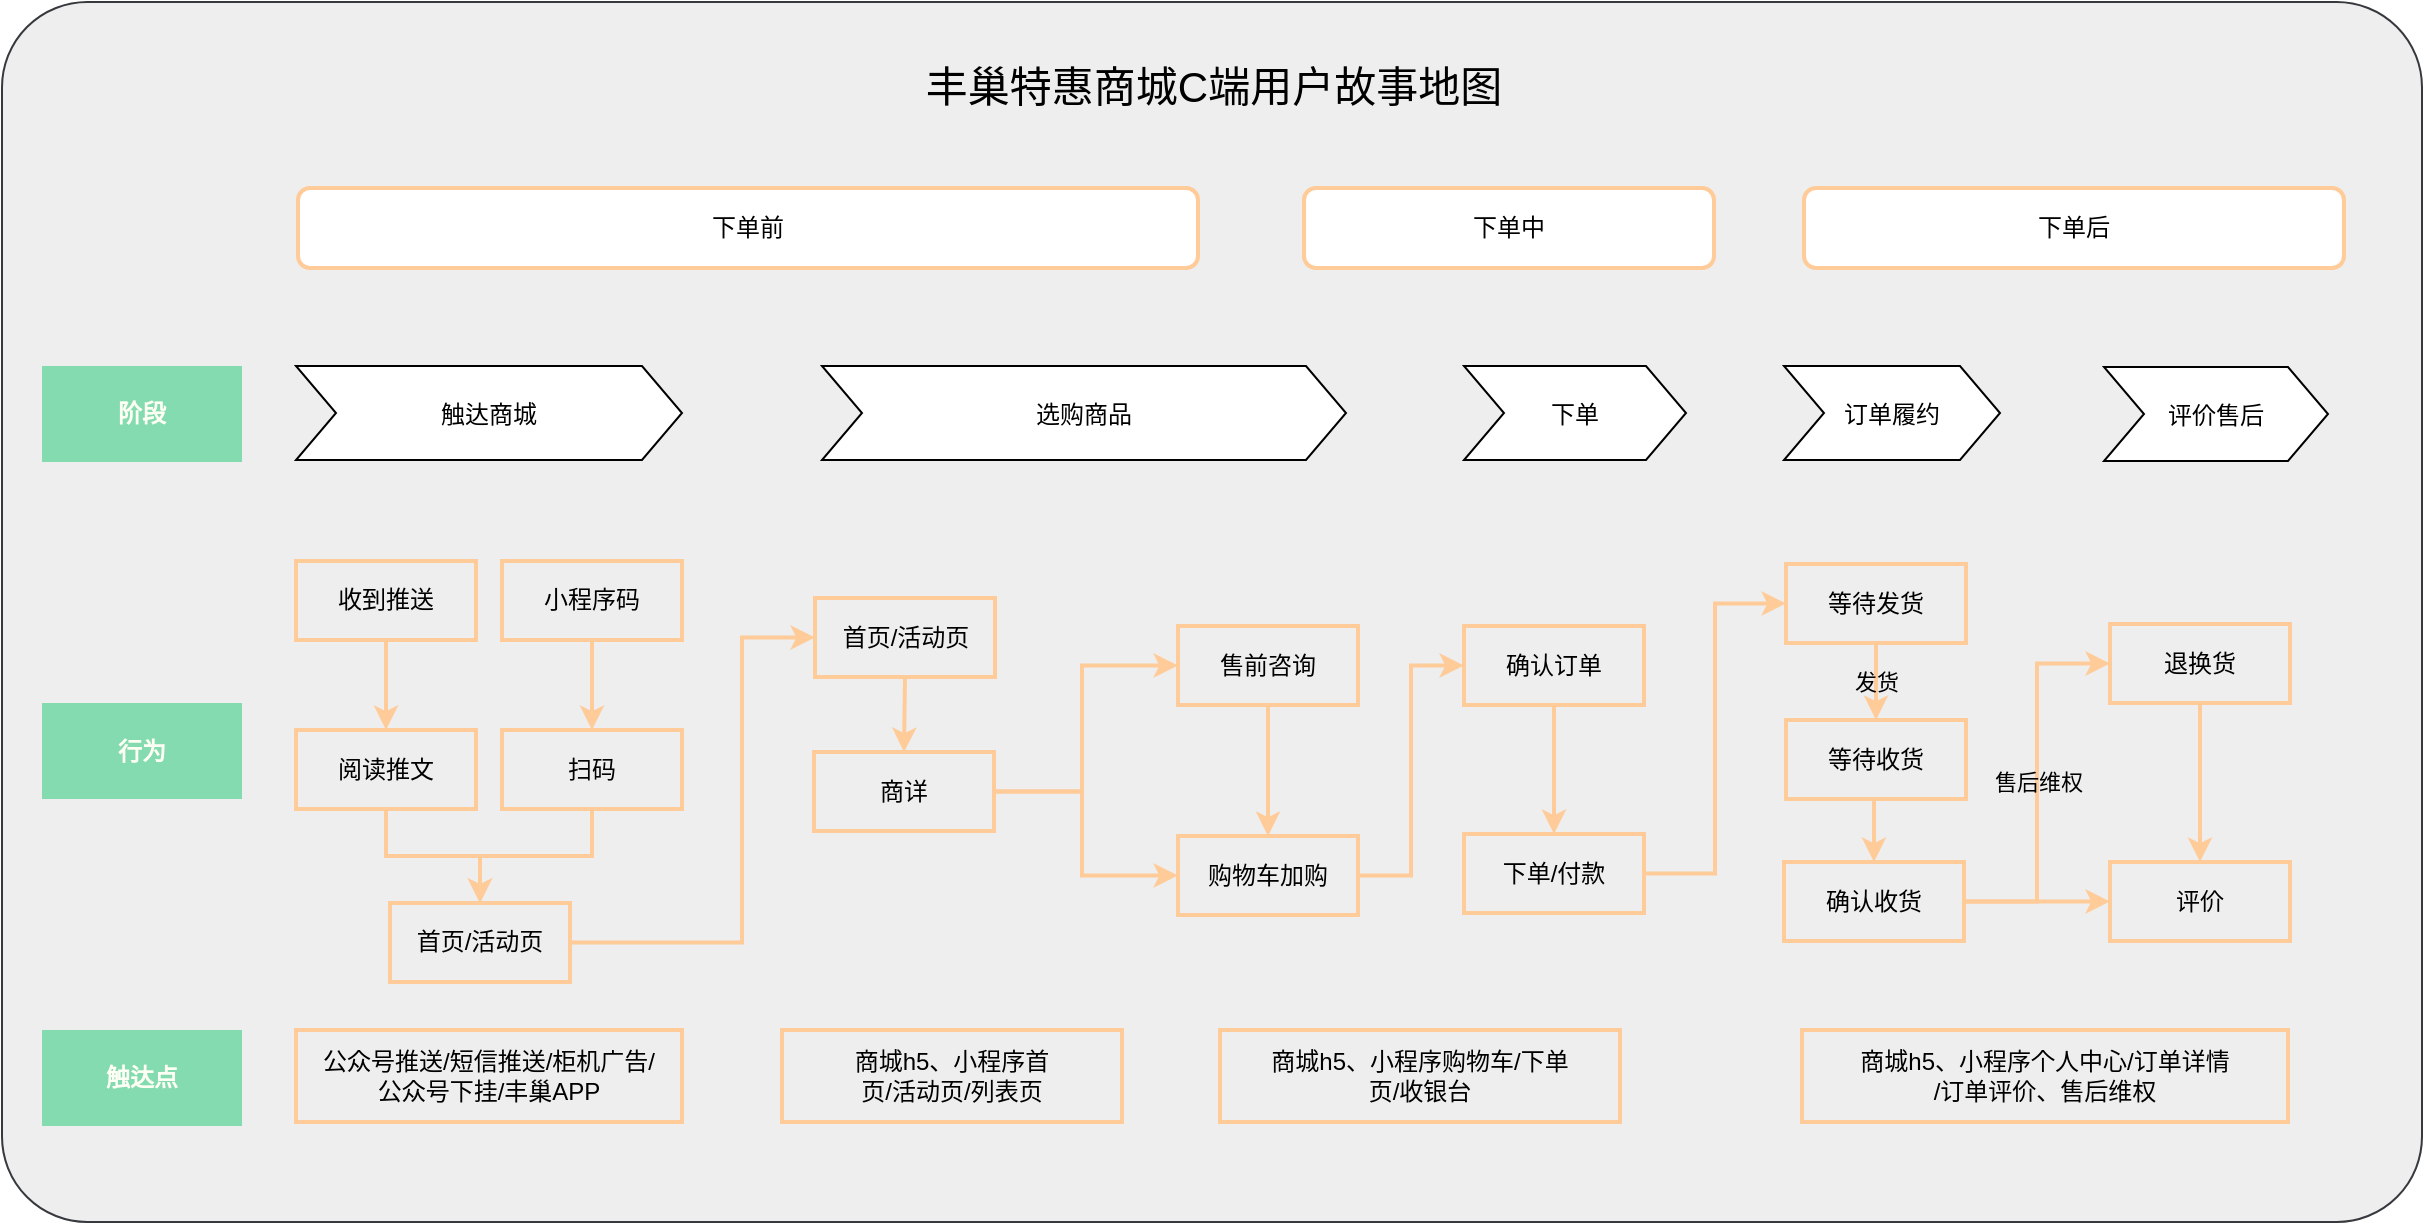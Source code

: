 <mxfile version="20.6.1" type="device" pages="4"><diagram id="D4g8UK_MGwD-o-JFiJ2e" name="C端"><mxGraphModel dx="1865" dy="649" grid="1" gridSize="10" guides="1" tooltips="1" connect="1" arrows="1" fold="1" page="1" pageScale="1" pageWidth="827" pageHeight="1169" math="0" shadow="0"><root><mxCell id="RZUdQzWlkZwroF8bK1wd-0"/><mxCell id="RZUdQzWlkZwroF8bK1wd-1" parent="RZUdQzWlkZwroF8bK1wd-0"/><mxCell id="urC1AbIl5N0RdzR443E_-14" value="" style="rounded=1;whiteSpace=wrap;html=1;arcSize=7;fillColor=#eeeeee;strokeColor=#36393d;movable=0;resizable=0;rotatable=0;deletable=0;editable=0;connectable=0;" parent="RZUdQzWlkZwroF8bK1wd-1" vertex="1"><mxGeometry x="-60" y="230" width="1210" height="610" as="geometry"/></mxCell><mxCell id="urC1AbIl5N0RdzR443E_-13" value="下单" style="shape=step;perimeter=stepPerimeter;fixedSize=1;points=[];movable=0;resizable=0;rotatable=0;deletable=0;editable=0;connectable=0;" parent="RZUdQzWlkZwroF8bK1wd-1" vertex="1"><mxGeometry x="671" y="412" width="111" height="47" as="geometry"/></mxCell><mxCell id="urC1AbIl5N0RdzR443E_-12" value="选购商品" style="shape=step;perimeter=stepPerimeter;fixedSize=1;points=[];movable=0;resizable=0;rotatable=0;deletable=0;editable=0;connectable=0;" parent="RZUdQzWlkZwroF8bK1wd-1" vertex="1"><mxGeometry x="350" y="412" width="262" height="47" as="geometry"/></mxCell><mxCell id="urC1AbIl5N0RdzR443E_-15" value="下单前" style="rounded=1;whiteSpace=wrap;html=1;strokeWidth=2;strokeColor=#FFCC99;movable=0;resizable=0;rotatable=0;deletable=0;editable=0;connectable=0;" parent="RZUdQzWlkZwroF8bK1wd-1" vertex="1"><mxGeometry x="88" y="323" width="450" height="40" as="geometry"/></mxCell><mxCell id="urC1AbIl5N0RdzR443E_-16" value="下单中" style="rounded=1;whiteSpace=wrap;html=1;strokeWidth=2;strokeColor=#FFCC99;movable=0;resizable=0;rotatable=0;deletable=0;editable=0;connectable=0;" parent="RZUdQzWlkZwroF8bK1wd-1" vertex="1"><mxGeometry x="591" y="323" width="205" height="40" as="geometry"/></mxCell><mxCell id="urC1AbIl5N0RdzR443E_-17" value="下单后" style="rounded=1;whiteSpace=wrap;html=1;strokeWidth=2;strokeColor=#FFCC99;movable=0;resizable=0;rotatable=0;deletable=0;editable=0;connectable=0;" parent="RZUdQzWlkZwroF8bK1wd-1" vertex="1"><mxGeometry x="841" y="323" width="270" height="40" as="geometry"/></mxCell><mxCell id="urC1AbIl5N0RdzR443E_-11" value="触达商城" style="shape=step;perimeter=stepPerimeter;fixedSize=1;points=[];movable=0;resizable=0;rotatable=0;deletable=0;editable=0;connectable=0;" parent="RZUdQzWlkZwroF8bK1wd-1" vertex="1"><mxGeometry x="87" y="412" width="193" height="47" as="geometry"/></mxCell><mxCell id="urC1AbIl5N0RdzR443E_-18" value="阶段" style="rounded=0;whiteSpace=wrap;html=1;strokeColor=none;strokeWidth=2;fillColor=#84DBAF;fontColor=#FEFFF5;fontStyle=1;movable=0;resizable=0;rotatable=0;deletable=0;editable=0;connectable=0;" parent="RZUdQzWlkZwroF8bK1wd-1" vertex="1"><mxGeometry x="-40" y="412" width="100" height="48" as="geometry"/></mxCell><mxCell id="urC1AbIl5N0RdzR443E_-19" value="行为" style="rounded=0;whiteSpace=wrap;html=1;strokeColor=none;strokeWidth=2;fillColor=#84DBAF;fontColor=#FEFFF5;fontStyle=1;movable=0;resizable=0;rotatable=0;deletable=0;editable=0;connectable=0;" parent="RZUdQzWlkZwroF8bK1wd-1" vertex="1"><mxGeometry x="-40" y="580.5" width="100" height="48" as="geometry"/></mxCell><mxCell id="urC1AbIl5N0RdzR443E_-20" value="触达点" style="rounded=0;whiteSpace=wrap;html=1;strokeColor=none;strokeWidth=2;fillColor=#84DBAF;fontColor=#FEFFF5;fontStyle=1;movable=0;resizable=0;rotatable=0;deletable=0;editable=0;connectable=0;" parent="RZUdQzWlkZwroF8bK1wd-1" vertex="1"><mxGeometry x="-40" y="744" width="100" height="48" as="geometry"/></mxCell><mxCell id="urC1AbIl5N0RdzR443E_-21" value="订单履约" style="shape=step;perimeter=stepPerimeter;fixedSize=1;points=[];movable=0;resizable=0;rotatable=0;deletable=0;editable=0;connectable=0;" parent="RZUdQzWlkZwroF8bK1wd-1" vertex="1"><mxGeometry x="831" y="412" width="108" height="47" as="geometry"/></mxCell><mxCell id="urC1AbIl5N0RdzR443E_-22" value="评价售后" style="shape=step;perimeter=stepPerimeter;fixedSize=1;points=[];movable=0;resizable=0;rotatable=0;deletable=0;editable=0;connectable=0;" parent="RZUdQzWlkZwroF8bK1wd-1" vertex="1"><mxGeometry x="991" y="412.5" width="112" height="47" as="geometry"/></mxCell><mxCell id="urC1AbIl5N0RdzR443E_-31" value="" style="edgeStyle=orthogonalEdgeStyle;rounded=0;orthogonalLoop=1;jettySize=auto;html=1;fontColor=#000000;strokeColor=#FFCC99;strokeWidth=2;movable=0;resizable=0;rotatable=0;deletable=0;editable=0;connectable=0;" parent="RZUdQzWlkZwroF8bK1wd-1" source="urC1AbIl5N0RdzR443E_-24" target="urC1AbIl5N0RdzR443E_-30" edge="1"><mxGeometry relative="1" as="geometry"/></mxCell><mxCell id="urC1AbIl5N0RdzR443E_-24" value="收到推送" style="rounded=0;whiteSpace=wrap;html=1;fontColor=#000000;strokeColor=#FFCC99;strokeWidth=2;fillColor=none;gradientColor=none;movable=0;resizable=0;rotatable=0;deletable=0;editable=0;connectable=0;" parent="RZUdQzWlkZwroF8bK1wd-1" vertex="1"><mxGeometry x="87" y="509.5" width="90" height="39.5" as="geometry"/></mxCell><mxCell id="urC1AbIl5N0RdzR443E_-55" style="edgeStyle=orthogonalEdgeStyle;rounded=0;orthogonalLoop=1;jettySize=auto;html=1;exitX=0.5;exitY=1;exitDx=0;exitDy=0;entryX=0.5;entryY=0;entryDx=0;entryDy=0;fontColor=#000000;strokeColor=#FFCC99;strokeWidth=2;movable=0;resizable=0;rotatable=0;deletable=0;editable=0;connectable=0;" parent="RZUdQzWlkZwroF8bK1wd-1" source="urC1AbIl5N0RdzR443E_-30" target="urC1AbIl5N0RdzR443E_-52" edge="1"><mxGeometry relative="1" as="geometry"/></mxCell><mxCell id="urC1AbIl5N0RdzR443E_-30" value="阅读推文" style="rounded=0;whiteSpace=wrap;html=1;fontColor=#000000;strokeColor=#FFCC99;strokeWidth=2;fillColor=none;gradientColor=none;movable=0;resizable=0;rotatable=0;deletable=0;editable=0;connectable=0;" parent="RZUdQzWlkZwroF8bK1wd-1" vertex="1"><mxGeometry x="87" y="594" width="90" height="39.5" as="geometry"/></mxCell><mxCell id="urC1AbIl5N0RdzR443E_-57" style="edgeStyle=orthogonalEdgeStyle;rounded=0;orthogonalLoop=1;jettySize=auto;html=1;exitX=0.5;exitY=1;exitDx=0;exitDy=0;entryX=0.5;entryY=0;entryDx=0;entryDy=0;fontColor=#000000;strokeColor=#FFCC99;strokeWidth=2;movable=0;resizable=0;rotatable=0;deletable=0;editable=0;connectable=0;" parent="RZUdQzWlkZwroF8bK1wd-1" source="urC1AbIl5N0RdzR443E_-32" target="urC1AbIl5N0RdzR443E_-39" edge="1"><mxGeometry relative="1" as="geometry"/></mxCell><mxCell id="urC1AbIl5N0RdzR443E_-32" value="首页/活动页" style="rounded=0;whiteSpace=wrap;html=1;fontColor=#000000;strokeColor=#FFCC99;strokeWidth=2;fillColor=none;gradientColor=none;movable=0;resizable=0;rotatable=0;deletable=0;editable=0;connectable=0;" parent="RZUdQzWlkZwroF8bK1wd-1" vertex="1"><mxGeometry x="346.5" y="528" width="90" height="39.5" as="geometry"/></mxCell><mxCell id="urC1AbIl5N0RdzR443E_-44" style="edgeStyle=orthogonalEdgeStyle;rounded=0;orthogonalLoop=1;jettySize=auto;html=1;exitX=1;exitY=0.5;exitDx=0;exitDy=0;entryX=0;entryY=0.5;entryDx=0;entryDy=0;fontColor=#000000;strokeColor=#FFCC99;strokeWidth=2;movable=0;resizable=0;rotatable=0;deletable=0;editable=0;connectable=0;" parent="RZUdQzWlkZwroF8bK1wd-1" source="urC1AbIl5N0RdzR443E_-39" target="urC1AbIl5N0RdzR443E_-42" edge="1"><mxGeometry relative="1" as="geometry"><Array as="points"><mxPoint x="480" y="625"/><mxPoint x="480" y="562"/></Array></mxGeometry></mxCell><mxCell id="urC1AbIl5N0RdzR443E_-46" style="edgeStyle=orthogonalEdgeStyle;rounded=0;orthogonalLoop=1;jettySize=auto;html=1;exitX=1;exitY=0.5;exitDx=0;exitDy=0;entryX=0;entryY=0.5;entryDx=0;entryDy=0;fontColor=#000000;strokeColor=#FFCC99;strokeWidth=2;movable=0;resizable=0;rotatable=0;deletable=0;editable=0;connectable=0;" parent="RZUdQzWlkZwroF8bK1wd-1" source="urC1AbIl5N0RdzR443E_-39" target="urC1AbIl5N0RdzR443E_-43" edge="1"><mxGeometry relative="1" as="geometry"><Array as="points"><mxPoint x="480" y="625"/><mxPoint x="480" y="667"/></Array></mxGeometry></mxCell><mxCell id="urC1AbIl5N0RdzR443E_-39" value="商详" style="rounded=0;whiteSpace=wrap;html=1;fontColor=#000000;strokeColor=#FFCC99;strokeWidth=2;fillColor=none;gradientColor=none;movable=0;resizable=0;rotatable=0;deletable=0;editable=0;connectable=0;" parent="RZUdQzWlkZwroF8bK1wd-1" vertex="1"><mxGeometry x="346" y="605" width="90" height="39.5" as="geometry"/></mxCell><mxCell id="urC1AbIl5N0RdzR443E_-45" style="edgeStyle=orthogonalEdgeStyle;rounded=0;orthogonalLoop=1;jettySize=auto;html=1;exitX=0.5;exitY=1;exitDx=0;exitDy=0;fontColor=#000000;strokeColor=#FFCC99;strokeWidth=2;movable=0;resizable=0;rotatable=0;deletable=0;editable=0;connectable=0;" parent="RZUdQzWlkZwroF8bK1wd-1" source="urC1AbIl5N0RdzR443E_-42" target="urC1AbIl5N0RdzR443E_-43" edge="1"><mxGeometry relative="1" as="geometry"/></mxCell><mxCell id="urC1AbIl5N0RdzR443E_-42" value="售前咨询" style="rounded=0;whiteSpace=wrap;html=1;fontColor=#000000;strokeColor=#FFCC99;strokeWidth=2;fillColor=none;gradientColor=none;movable=0;resizable=0;rotatable=0;deletable=0;editable=0;connectable=0;" parent="RZUdQzWlkZwroF8bK1wd-1" vertex="1"><mxGeometry x="528" y="542" width="90" height="39.5" as="geometry"/></mxCell><mxCell id="urC1AbIl5N0RdzR443E_-58" style="edgeStyle=orthogonalEdgeStyle;rounded=0;orthogonalLoop=1;jettySize=auto;html=1;exitX=1;exitY=0.5;exitDx=0;exitDy=0;entryX=0;entryY=0.5;entryDx=0;entryDy=0;fontColor=#000000;strokeColor=#FFCC99;strokeWidth=2;movable=0;resizable=0;rotatable=0;deletable=0;editable=0;connectable=0;" parent="RZUdQzWlkZwroF8bK1wd-1" source="urC1AbIl5N0RdzR443E_-43" target="urC1AbIl5N0RdzR443E_-47" edge="1"><mxGeometry relative="1" as="geometry"/></mxCell><mxCell id="urC1AbIl5N0RdzR443E_-43" value="购物车加购" style="rounded=0;whiteSpace=wrap;html=1;fontColor=#000000;strokeColor=#FFCC99;strokeWidth=2;fillColor=none;gradientColor=none;movable=0;resizable=0;rotatable=0;deletable=0;editable=0;connectable=0;" parent="RZUdQzWlkZwroF8bK1wd-1" vertex="1"><mxGeometry x="528" y="647" width="90" height="39.5" as="geometry"/></mxCell><mxCell id="urC1AbIl5N0RdzR443E_-59" style="edgeStyle=orthogonalEdgeStyle;rounded=0;orthogonalLoop=1;jettySize=auto;html=1;exitX=0.5;exitY=1;exitDx=0;exitDy=0;entryX=0.5;entryY=0;entryDx=0;entryDy=0;fontColor=#000000;strokeColor=#FFCC99;strokeWidth=2;movable=0;resizable=0;rotatable=0;deletable=0;editable=0;connectable=0;" parent="RZUdQzWlkZwroF8bK1wd-1" source="urC1AbIl5N0RdzR443E_-47" target="urC1AbIl5N0RdzR443E_-48" edge="1"><mxGeometry relative="1" as="geometry"/></mxCell><mxCell id="urC1AbIl5N0RdzR443E_-47" value="确认订单" style="rounded=0;whiteSpace=wrap;html=1;fontColor=#000000;strokeColor=#FFCC99;strokeWidth=2;fillColor=none;gradientColor=none;movable=0;resizable=0;rotatable=0;deletable=0;editable=0;connectable=0;" parent="RZUdQzWlkZwroF8bK1wd-1" vertex="1"><mxGeometry x="671" y="542" width="90" height="39.5" as="geometry"/></mxCell><mxCell id="urC1AbIl5N0RdzR443E_-63" style="edgeStyle=orthogonalEdgeStyle;rounded=0;orthogonalLoop=1;jettySize=auto;html=1;exitX=1;exitY=0.5;exitDx=0;exitDy=0;entryX=0;entryY=0.5;entryDx=0;entryDy=0;fontColor=#000000;strokeColor=#FFCC99;strokeWidth=2;movable=0;resizable=0;rotatable=0;deletable=0;editable=0;connectable=0;" parent="RZUdQzWlkZwroF8bK1wd-1" source="urC1AbIl5N0RdzR443E_-48" target="urC1AbIl5N0RdzR443E_-61" edge="1"><mxGeometry relative="1" as="geometry"/></mxCell><mxCell id="urC1AbIl5N0RdzR443E_-48" value="下单/付款" style="rounded=0;whiteSpace=wrap;html=1;fontColor=#000000;strokeColor=#FFCC99;strokeWidth=2;fillColor=none;gradientColor=none;movable=0;resizable=0;rotatable=0;deletable=0;editable=0;connectable=0;" parent="RZUdQzWlkZwroF8bK1wd-1" vertex="1"><mxGeometry x="671" y="646" width="90" height="39.5" as="geometry"/></mxCell><mxCell id="urC1AbIl5N0RdzR443E_-53" style="edgeStyle=orthogonalEdgeStyle;rounded=0;orthogonalLoop=1;jettySize=auto;html=1;exitX=0.5;exitY=1;exitDx=0;exitDy=0;entryX=0.5;entryY=0;entryDx=0;entryDy=0;fontColor=#000000;strokeColor=#FFCC99;strokeWidth=2;movable=0;resizable=0;rotatable=0;deletable=0;editable=0;connectable=0;" parent="RZUdQzWlkZwroF8bK1wd-1" source="urC1AbIl5N0RdzR443E_-50" target="urC1AbIl5N0RdzR443E_-51" edge="1"><mxGeometry relative="1" as="geometry"/></mxCell><mxCell id="urC1AbIl5N0RdzR443E_-50" value="小程序码" style="rounded=0;whiteSpace=wrap;html=1;fontColor=#000000;strokeColor=#FFCC99;strokeWidth=2;fillColor=none;gradientColor=none;movable=0;resizable=0;rotatable=0;deletable=0;editable=0;connectable=0;" parent="RZUdQzWlkZwroF8bK1wd-1" vertex="1"><mxGeometry x="190" y="509.5" width="90" height="39.5" as="geometry"/></mxCell><mxCell id="urC1AbIl5N0RdzR443E_-54" style="edgeStyle=orthogonalEdgeStyle;rounded=0;orthogonalLoop=1;jettySize=auto;html=1;exitX=0.5;exitY=1;exitDx=0;exitDy=0;entryX=0.5;entryY=0;entryDx=0;entryDy=0;fontColor=#000000;strokeColor=#FFCC99;strokeWidth=2;movable=0;resizable=0;rotatable=0;deletable=0;editable=0;connectable=0;" parent="RZUdQzWlkZwroF8bK1wd-1" source="urC1AbIl5N0RdzR443E_-51" target="urC1AbIl5N0RdzR443E_-52" edge="1"><mxGeometry relative="1" as="geometry"/></mxCell><mxCell id="urC1AbIl5N0RdzR443E_-51" value="扫码" style="rounded=0;whiteSpace=wrap;html=1;fontColor=#000000;strokeColor=#FFCC99;strokeWidth=2;fillColor=none;gradientColor=none;movable=0;resizable=0;rotatable=0;deletable=0;editable=0;connectable=0;" parent="RZUdQzWlkZwroF8bK1wd-1" vertex="1"><mxGeometry x="190" y="594" width="90" height="39.5" as="geometry"/></mxCell><mxCell id="urC1AbIl5N0RdzR443E_-80" style="edgeStyle=orthogonalEdgeStyle;rounded=0;orthogonalLoop=1;jettySize=auto;html=1;exitX=1;exitY=0.5;exitDx=0;exitDy=0;entryX=0;entryY=0.5;entryDx=0;entryDy=0;fontColor=#000000;strokeColor=#FFCC99;strokeWidth=2;movable=0;resizable=0;rotatable=0;deletable=0;editable=0;connectable=0;" parent="RZUdQzWlkZwroF8bK1wd-1" source="urC1AbIl5N0RdzR443E_-52" target="urC1AbIl5N0RdzR443E_-32" edge="1"><mxGeometry relative="1" as="geometry"><Array as="points"><mxPoint x="310" y="700"/><mxPoint x="310" y="548"/></Array></mxGeometry></mxCell><mxCell id="urC1AbIl5N0RdzR443E_-52" value="首页/活动页" style="rounded=0;whiteSpace=wrap;html=1;fontColor=#000000;strokeColor=#FFCC99;strokeWidth=2;fillColor=none;gradientColor=none;movable=0;resizable=0;rotatable=0;deletable=0;editable=0;connectable=0;" parent="RZUdQzWlkZwroF8bK1wd-1" vertex="1"><mxGeometry x="134" y="680.5" width="90" height="39.5" as="geometry"/></mxCell><mxCell id="urC1AbIl5N0RdzR443E_-77" value="发货" style="edgeStyle=orthogonalEdgeStyle;rounded=0;orthogonalLoop=1;jettySize=auto;html=1;exitX=0.5;exitY=1;exitDx=0;exitDy=0;entryX=0.5;entryY=0;entryDx=0;entryDy=0;fontColor=#000000;strokeColor=#FFCC99;strokeWidth=2;labelBackgroundColor=none;movable=0;resizable=0;rotatable=0;deletable=0;editable=0;connectable=0;" parent="RZUdQzWlkZwroF8bK1wd-1" source="urC1AbIl5N0RdzR443E_-61" target="urC1AbIl5N0RdzR443E_-65" edge="1"><mxGeometry relative="1" as="geometry"/></mxCell><mxCell id="urC1AbIl5N0RdzR443E_-61" value="等待发货" style="rounded=0;whiteSpace=wrap;html=1;fontColor=#000000;strokeColor=#FFCC99;strokeWidth=2;fillColor=none;gradientColor=none;movable=0;resizable=0;rotatable=0;deletable=0;editable=0;connectable=0;" parent="RZUdQzWlkZwroF8bK1wd-1" vertex="1"><mxGeometry x="832" y="511" width="90" height="39.5" as="geometry"/></mxCell><mxCell id="urC1AbIl5N0RdzR443E_-78" style="edgeStyle=orthogonalEdgeStyle;rounded=0;orthogonalLoop=1;jettySize=auto;html=1;exitX=0.5;exitY=1;exitDx=0;exitDy=0;entryX=0.5;entryY=0;entryDx=0;entryDy=0;fontColor=#000000;strokeColor=#FFCC99;strokeWidth=2;movable=0;resizable=0;rotatable=0;deletable=0;editable=0;connectable=0;" parent="RZUdQzWlkZwroF8bK1wd-1" source="urC1AbIl5N0RdzR443E_-65" target="urC1AbIl5N0RdzR443E_-67" edge="1"><mxGeometry relative="1" as="geometry"/></mxCell><mxCell id="urC1AbIl5N0RdzR443E_-65" value="等待收货" style="rounded=0;whiteSpace=wrap;html=1;fontColor=#000000;strokeColor=#FFCC99;strokeWidth=2;fillColor=none;gradientColor=none;movable=0;resizable=0;rotatable=0;deletable=0;editable=0;connectable=0;" parent="RZUdQzWlkZwroF8bK1wd-1" vertex="1"><mxGeometry x="832" y="589" width="90" height="39.5" as="geometry"/></mxCell><mxCell id="urC1AbIl5N0RdzR443E_-74" value="售后维权" style="edgeStyle=orthogonalEdgeStyle;rounded=0;orthogonalLoop=1;jettySize=auto;html=1;exitX=1;exitY=0.5;exitDx=0;exitDy=0;entryX=0;entryY=0.5;entryDx=0;entryDy=0;fontColor=#000000;strokeColor=#FFCC99;strokeWidth=2;labelBackgroundColor=none;movable=0;resizable=0;rotatable=0;deletable=0;editable=0;connectable=0;" parent="RZUdQzWlkZwroF8bK1wd-1" source="urC1AbIl5N0RdzR443E_-67" target="urC1AbIl5N0RdzR443E_-72" edge="1"><mxGeometry relative="1" as="geometry"/></mxCell><mxCell id="urC1AbIl5N0RdzR443E_-79" style="edgeStyle=orthogonalEdgeStyle;rounded=0;orthogonalLoop=1;jettySize=auto;html=1;exitX=1;exitY=0.5;exitDx=0;exitDy=0;entryX=0;entryY=0.5;entryDx=0;entryDy=0;fontColor=#000000;strokeColor=#FFCC99;strokeWidth=2;movable=0;resizable=0;rotatable=0;deletable=0;editable=0;connectable=0;" parent="RZUdQzWlkZwroF8bK1wd-1" source="urC1AbIl5N0RdzR443E_-67" target="urC1AbIl5N0RdzR443E_-73" edge="1"><mxGeometry relative="1" as="geometry"/></mxCell><mxCell id="urC1AbIl5N0RdzR443E_-67" value="确认收货" style="rounded=0;whiteSpace=wrap;html=1;fontColor=#000000;strokeColor=#FFCC99;strokeWidth=2;fillColor=none;gradientColor=none;movable=0;resizable=0;rotatable=0;deletable=0;editable=0;connectable=0;" parent="RZUdQzWlkZwroF8bK1wd-1" vertex="1"><mxGeometry x="831" y="660" width="90" height="39.5" as="geometry"/></mxCell><mxCell id="urC1AbIl5N0RdzR443E_-75" style="edgeStyle=orthogonalEdgeStyle;rounded=0;orthogonalLoop=1;jettySize=auto;html=1;exitX=0.5;exitY=1;exitDx=0;exitDy=0;entryX=0.5;entryY=0;entryDx=0;entryDy=0;fontColor=#000000;strokeColor=#FFCC99;strokeWidth=2;movable=0;resizable=0;rotatable=0;deletable=0;editable=0;connectable=0;" parent="RZUdQzWlkZwroF8bK1wd-1" source="urC1AbIl5N0RdzR443E_-72" target="urC1AbIl5N0RdzR443E_-73" edge="1"><mxGeometry relative="1" as="geometry"/></mxCell><mxCell id="urC1AbIl5N0RdzR443E_-72" value="退换货" style="rounded=0;whiteSpace=wrap;html=1;fontColor=#000000;strokeColor=#FFCC99;strokeWidth=2;fillColor=none;gradientColor=none;movable=0;resizable=0;rotatable=0;deletable=0;editable=0;connectable=0;" parent="RZUdQzWlkZwroF8bK1wd-1" vertex="1"><mxGeometry x="994" y="541" width="90" height="39.5" as="geometry"/></mxCell><mxCell id="urC1AbIl5N0RdzR443E_-73" value="评价" style="rounded=0;whiteSpace=wrap;html=1;fontColor=#000000;strokeColor=#FFCC99;strokeWidth=2;fillColor=none;gradientColor=none;movable=0;resizable=0;rotatable=0;deletable=0;editable=0;connectable=0;" parent="RZUdQzWlkZwroF8bK1wd-1" vertex="1"><mxGeometry x="994" y="660" width="90" height="39.5" as="geometry"/></mxCell><mxCell id="urC1AbIl5N0RdzR443E_-81" value="公众号推送/短信推送/柜机广告/&lt;br&gt;公众号下挂/丰巢APP" style="rounded=0;whiteSpace=wrap;html=1;fontColor=#000000;strokeColor=#FFCC99;strokeWidth=2;fillColor=none;gradientColor=none;movable=0;resizable=0;rotatable=0;deletable=0;editable=0;connectable=0;" parent="RZUdQzWlkZwroF8bK1wd-1" vertex="1"><mxGeometry x="87" y="744" width="193" height="46" as="geometry"/></mxCell><mxCell id="urC1AbIl5N0RdzR443E_-82" value="商城h5、小程序首&lt;br&gt;页/活动页/列表页" style="rounded=0;whiteSpace=wrap;html=1;fontColor=#000000;strokeColor=#FFCC99;strokeWidth=2;fillColor=none;gradientColor=none;movable=0;resizable=0;rotatable=0;deletable=0;editable=0;connectable=0;" parent="RZUdQzWlkZwroF8bK1wd-1" vertex="1"><mxGeometry x="330" y="744" width="170" height="46" as="geometry"/></mxCell><mxCell id="urC1AbIl5N0RdzR443E_-83" value="商城h5、小程序购物车/下单&lt;br&gt;页/收银台" style="rounded=0;whiteSpace=wrap;html=1;fontColor=#000000;strokeColor=#FFCC99;strokeWidth=2;fillColor=none;gradientColor=none;movable=0;resizable=0;rotatable=0;deletable=0;editable=0;connectable=0;" parent="RZUdQzWlkZwroF8bK1wd-1" vertex="1"><mxGeometry x="549" y="744" width="200" height="46" as="geometry"/></mxCell><mxCell id="urC1AbIl5N0RdzR443E_-84" value="商城h5、小程序个人中心/订单详情&lt;br&gt;/订单评价、售后维权" style="rounded=0;whiteSpace=wrap;html=1;fontColor=#000000;strokeColor=#FFCC99;strokeWidth=2;fillColor=none;gradientColor=none;movable=0;resizable=0;rotatable=0;deletable=0;editable=0;connectable=0;" parent="RZUdQzWlkZwroF8bK1wd-1" vertex="1"><mxGeometry x="840" y="744" width="243" height="46" as="geometry"/></mxCell><mxCell id="urC1AbIl5N0RdzR443E_-85" value="丰巢特惠商城C端用户故事地图" style="text;html=1;strokeColor=none;fillColor=none;align=center;verticalAlign=middle;whiteSpace=wrap;rounded=0;fontColor=#000000;fontSize=21;movable=0;resizable=0;rotatable=0;deletable=0;editable=0;connectable=0;" parent="RZUdQzWlkZwroF8bK1wd-1" vertex="1"><mxGeometry x="391" y="252" width="310" height="40" as="geometry"/></mxCell></root></mxGraphModel></diagram><diagram id="4wF0SQCKE8WjZG0KsCSQ" name="B端"><mxGraphModel dx="1865" dy="649" grid="1" gridSize="10" guides="1" tooltips="1" connect="1" arrows="1" fold="1" page="1" pageScale="1" pageWidth="827" pageHeight="1169" math="0" shadow="0"><root><mxCell id="iI7etGUKNsDQM2Hy8_lN-0"/><mxCell id="iI7etGUKNsDQM2Hy8_lN-1" parent="iI7etGUKNsDQM2Hy8_lN-0"/><mxCell id="0eXPYpWm4tn5WQV72yD2-0" value="" style="rounded=1;whiteSpace=wrap;html=1;arcSize=7;fillColor=#eeeeee;strokeColor=#36393d;movable=0;resizable=0;rotatable=0;deletable=0;editable=0;connectable=0;" parent="iI7etGUKNsDQM2Hy8_lN-1" vertex="1"><mxGeometry x="-60" y="220" width="1190" height="630" as="geometry"/></mxCell><mxCell id="0eXPYpWm4tn5WQV72yD2-1" value="营销" style="shape=step;perimeter=stepPerimeter;fixedSize=1;points=[];movable=0;resizable=0;rotatable=0;deletable=0;editable=0;connectable=0;" parent="iI7etGUKNsDQM2Hy8_lN-1" vertex="1"><mxGeometry x="400" y="412" width="220" height="47" as="geometry"/></mxCell><mxCell id="0eXPYpWm4tn5WQV72yD2-2" value="上新" style="shape=step;perimeter=stepPerimeter;fixedSize=1;points=[];movable=0;resizable=0;rotatable=0;deletable=0;editable=0;connectable=0;" parent="iI7etGUKNsDQM2Hy8_lN-1" vertex="1"><mxGeometry x="277" y="412" width="100" height="47" as="geometry"/></mxCell><mxCell id="0eXPYpWm4tn5WQV72yD2-3" value="入驻" style="rounded=1;whiteSpace=wrap;html=1;strokeWidth=2;strokeColor=#FFCC99;movable=0;resizable=0;rotatable=0;deletable=0;editable=0;connectable=0;" parent="iI7etGUKNsDQM2Hy8_lN-1" vertex="1"><mxGeometry x="87" y="312" width="173" height="40" as="geometry"/></mxCell><mxCell id="0eXPYpWm4tn5WQV72yD2-4" value="配置" style="rounded=1;whiteSpace=wrap;html=1;strokeWidth=2;strokeColor=#FFCC99;movable=0;resizable=0;rotatable=0;deletable=0;editable=0;connectable=0;" parent="iI7etGUKNsDQM2Hy8_lN-1" vertex="1"><mxGeometry x="280" y="312" width="340" height="40" as="geometry"/></mxCell><mxCell id="0eXPYpWm4tn5WQV72yD2-5" value="结算" style="rounded=1;whiteSpace=wrap;html=1;strokeWidth=2;strokeColor=#FFCC99;movable=0;resizable=0;rotatable=0;deletable=0;editable=0;connectable=0;" parent="iI7etGUKNsDQM2Hy8_lN-1" vertex="1"><mxGeometry x="930" y="312" width="150" height="40" as="geometry"/></mxCell><mxCell id="0eXPYpWm4tn5WQV72yD2-6" value="开户" style="shape=step;perimeter=stepPerimeter;fixedSize=1;points=[];movable=0;resizable=0;rotatable=0;deletable=0;editable=0;connectable=0;" parent="iI7etGUKNsDQM2Hy8_lN-1" vertex="1"><mxGeometry x="87" y="412" width="163" height="47" as="geometry"/></mxCell><mxCell id="0eXPYpWm4tn5WQV72yD2-7" value="阶段" style="rounded=0;whiteSpace=wrap;html=1;strokeColor=none;strokeWidth=2;fillColor=#84DBAF;fontColor=#FEFFF5;fontStyle=1;movable=0;resizable=0;rotatable=0;deletable=0;editable=0;connectable=0;" parent="iI7etGUKNsDQM2Hy8_lN-1" vertex="1"><mxGeometry x="-40" y="412" width="100" height="48" as="geometry"/></mxCell><mxCell id="0eXPYpWm4tn5WQV72yD2-8" value="行为" style="rounded=0;whiteSpace=wrap;html=1;strokeColor=none;strokeWidth=2;fillColor=#84DBAF;fontColor=#FEFFF5;fontStyle=1;movable=0;resizable=0;rotatable=0;deletable=0;editable=0;connectable=0;" parent="iI7etGUKNsDQM2Hy8_lN-1" vertex="1"><mxGeometry x="-40" y="580.5" width="100" height="48" as="geometry"/></mxCell><mxCell id="0eXPYpWm4tn5WQV72yD2-9" value="触达点" style="rounded=0;whiteSpace=wrap;html=1;strokeColor=none;strokeWidth=2;fillColor=#84DBAF;fontColor=#FEFFF5;fontStyle=1;movable=0;resizable=0;rotatable=0;deletable=0;editable=0;connectable=0;" parent="iI7etGUKNsDQM2Hy8_lN-1" vertex="1"><mxGeometry x="-40" y="744" width="100" height="48" as="geometry"/></mxCell><mxCell id="0eXPYpWm4tn5WQV72yD2-10" value="订单履约" style="shape=step;perimeter=stepPerimeter;fixedSize=1;points=[];movable=0;resizable=0;rotatable=0;deletable=0;editable=0;connectable=0;" parent="iI7etGUKNsDQM2Hy8_lN-1" vertex="1"><mxGeometry x="650" y="412" width="235" height="47" as="geometry"/></mxCell><mxCell id="0eXPYpWm4tn5WQV72yD2-12" value="" style="edgeStyle=orthogonalEdgeStyle;rounded=0;orthogonalLoop=1;jettySize=auto;html=1;fontColor=#000000;strokeColor=#FFCC99;strokeWidth=2;movable=0;resizable=0;rotatable=0;deletable=0;editable=0;connectable=0;" parent="iI7etGUKNsDQM2Hy8_lN-1" source="0eXPYpWm4tn5WQV72yD2-13" target="0eXPYpWm4tn5WQV72yD2-15" edge="1"><mxGeometry relative="1" as="geometry"/></mxCell><mxCell id="0eXPYpWm4tn5WQV72yD2-13" value="创建账号" style="rounded=0;whiteSpace=wrap;html=1;fontColor=#000000;strokeColor=#FFCC99;strokeWidth=2;fillColor=none;gradientColor=none;movable=0;resizable=0;rotatable=0;deletable=0;editable=0;connectable=0;" parent="iI7etGUKNsDQM2Hy8_lN-1" vertex="1"><mxGeometry x="130" y="510.25" width="90" height="39.5" as="geometry"/></mxCell><mxCell id="0eXPYpWm4tn5WQV72yD2-14" style="edgeStyle=orthogonalEdgeStyle;rounded=0;orthogonalLoop=1;jettySize=auto;html=1;exitX=0.5;exitY=1;exitDx=0;exitDy=0;entryX=0.5;entryY=0;entryDx=0;entryDy=0;fontColor=#000000;strokeColor=#FFCC99;strokeWidth=2;movable=0;resizable=0;rotatable=0;deletable=0;editable=0;connectable=0;" parent="iI7etGUKNsDQM2Hy8_lN-1" source="0eXPYpWm4tn5WQV72yD2-15" target="0eXPYpWm4tn5WQV72yD2-34" edge="1"><mxGeometry relative="1" as="geometry"/></mxCell><mxCell id="0eXPYpWm4tn5WQV72yD2-15" value="资料认证" style="rounded=0;whiteSpace=wrap;html=1;fontColor=#000000;strokeColor=#FFCC99;strokeWidth=2;fillColor=none;gradientColor=none;movable=0;resizable=0;rotatable=0;deletable=0;editable=0;connectable=0;" parent="iI7etGUKNsDQM2Hy8_lN-1" vertex="1"><mxGeometry x="130" y="594" width="90" height="39.5" as="geometry"/></mxCell><mxCell id="qpCSUb61kyllC5K2c3ZU-3" style="edgeStyle=orthogonalEdgeStyle;rounded=0;orthogonalLoop=1;jettySize=auto;html=1;exitX=0.5;exitY=1;exitDx=0;exitDy=0;entryX=0.5;entryY=0;entryDx=0;entryDy=0;fontColor=#FFCC99;strokeColor=#FFCC99;strokeWidth=2;movable=0;resizable=0;rotatable=0;deletable=0;editable=0;connectable=0;" parent="iI7etGUKNsDQM2Hy8_lN-1" source="0eXPYpWm4tn5WQV72yD2-30" target="qpCSUb61kyllC5K2c3ZU-2" edge="1"><mxGeometry relative="1" as="geometry"/></mxCell><mxCell id="0eXPYpWm4tn5WQV72yD2-30" value="商品创建" style="rounded=0;whiteSpace=wrap;html=1;fontColor=#000000;strokeColor=#FFCC99;strokeWidth=2;fillColor=none;gradientColor=none;movable=0;resizable=0;rotatable=0;deletable=0;editable=0;connectable=0;" parent="iI7etGUKNsDQM2Hy8_lN-1" vertex="1"><mxGeometry x="277" y="507" width="90" height="39.5" as="geometry"/></mxCell><mxCell id="0eXPYpWm4tn5WQV72yD2-34" value="开户成功" style="rounded=0;whiteSpace=wrap;html=1;fontColor=#000000;strokeColor=#FFCC99;strokeWidth=2;fillColor=none;gradientColor=none;movable=0;resizable=0;rotatable=0;deletable=0;editable=0;connectable=0;" parent="iI7etGUKNsDQM2Hy8_lN-1" vertex="1"><mxGeometry x="130" y="680.5" width="90" height="39.5" as="geometry"/></mxCell><mxCell id="0eXPYpWm4tn5WQV72yD2-45" value="商户后台认证页面&lt;br&gt;平台后台商户管理" style="rounded=0;whiteSpace=wrap;html=1;fontColor=#000000;strokeColor=#FFCC99;strokeWidth=2;fillColor=none;gradientColor=none;movable=0;resizable=0;rotatable=0;deletable=0;editable=0;connectable=0;" parent="iI7etGUKNsDQM2Hy8_lN-1" vertex="1"><mxGeometry x="87" y="744" width="153" height="46" as="geometry"/></mxCell><mxCell id="0eXPYpWm4tn5WQV72yD2-46" value="商户/平台后台&lt;br&gt;商品管理" style="rounded=0;whiteSpace=wrap;html=1;fontColor=#000000;strokeColor=#FFCC99;strokeWidth=2;fillColor=none;gradientColor=none;movable=0;resizable=0;rotatable=0;deletable=0;editable=0;connectable=0;" parent="iI7etGUKNsDQM2Hy8_lN-1" vertex="1"><mxGeometry x="272" y="744" width="110" height="46" as="geometry"/></mxCell><mxCell id="0eXPYpWm4tn5WQV72yD2-47" value="商户/平台后台&lt;br&gt;营销管理" style="rounded=0;whiteSpace=wrap;html=1;fontColor=#000000;strokeColor=#FFCC99;strokeWidth=2;fillColor=none;gradientColor=none;movable=0;resizable=0;rotatable=0;deletable=0;editable=0;connectable=0;" parent="iI7etGUKNsDQM2Hy8_lN-1" vertex="1"><mxGeometry x="425" y="746" width="170" height="46" as="geometry"/></mxCell><mxCell id="0eXPYpWm4tn5WQV72yD2-48" value="商户/平台后台&lt;br&gt;订单管理/售后维权" style="rounded=0;whiteSpace=wrap;html=1;fontColor=#000000;strokeColor=#FFCC99;strokeWidth=2;fillColor=none;gradientColor=none;movable=0;resizable=0;rotatable=0;deletable=0;editable=0;connectable=0;" parent="iI7etGUKNsDQM2Hy8_lN-1" vertex="1"><mxGeometry x="647" y="744" width="243" height="46" as="geometry"/></mxCell><mxCell id="0eXPYpWm4tn5WQV72yD2-49" value="丰巢特惠商城B端商户故事地图" style="text;html=1;strokeColor=none;fillColor=none;align=center;verticalAlign=middle;whiteSpace=wrap;rounded=0;fontColor=#000000;fontSize=21;movable=0;resizable=0;rotatable=0;deletable=0;editable=0;connectable=0;" parent="iI7etGUKNsDQM2Hy8_lN-1" vertex="1"><mxGeometry x="380" y="239" width="310" height="40" as="geometry"/></mxCell><mxCell id="0eXPYpWm4tn5WQV72yD2-50" value="结算" style="shape=step;perimeter=stepPerimeter;fixedSize=1;points=[];movable=0;resizable=0;rotatable=0;deletable=0;editable=0;connectable=0;" parent="iI7etGUKNsDQM2Hy8_lN-1" vertex="1"><mxGeometry x="932" y="413" width="133" height="47" as="geometry"/></mxCell><mxCell id="qpCSUb61kyllC5K2c3ZU-5" style="edgeStyle=orthogonalEdgeStyle;rounded=0;orthogonalLoop=1;jettySize=auto;html=1;exitX=0.5;exitY=1;exitDx=0;exitDy=0;entryX=0.5;entryY=0;entryDx=0;entryDy=0;fontColor=#FFCC99;strokeColor=#FFCC99;strokeWidth=2;movable=0;resizable=0;rotatable=0;deletable=0;editable=0;connectable=0;" parent="iI7etGUKNsDQM2Hy8_lN-1" source="qpCSUb61kyllC5K2c3ZU-2" target="qpCSUb61kyllC5K2c3ZU-4" edge="1"><mxGeometry relative="1" as="geometry"/></mxCell><mxCell id="qpCSUb61kyllC5K2c3ZU-2" value="平台审核" style="rounded=0;whiteSpace=wrap;html=1;fontColor=#000000;strokeColor=#FFCC99;strokeWidth=2;fillColor=none;gradientColor=none;movable=0;resizable=0;rotatable=0;deletable=0;editable=0;connectable=0;" parent="iI7etGUKNsDQM2Hy8_lN-1" vertex="1"><mxGeometry x="277" y="594" width="90" height="39.5" as="geometry"/></mxCell><mxCell id="qpCSUb61kyllC5K2c3ZU-4" value="上架售卖" style="rounded=0;whiteSpace=wrap;html=1;fontColor=#000000;strokeColor=#FFCC99;strokeWidth=2;fillColor=none;gradientColor=none;movable=0;resizable=0;rotatable=0;deletable=0;editable=0;connectable=0;" parent="iI7etGUKNsDQM2Hy8_lN-1" vertex="1"><mxGeometry x="277" y="680.5" width="90" height="39.5" as="geometry"/></mxCell><mxCell id="qpCSUb61kyllC5K2c3ZU-21" style="edgeStyle=orthogonalEdgeStyle;rounded=0;orthogonalLoop=1;jettySize=auto;html=1;exitX=0.5;exitY=1;exitDx=0;exitDy=0;entryX=0.5;entryY=0;entryDx=0;entryDy=0;fontColor=#FFCC99;strokeColor=#FFCC99;strokeWidth=2;movable=0;resizable=0;rotatable=0;deletable=0;editable=0;connectable=0;" parent="iI7etGUKNsDQM2Hy8_lN-1" source="qpCSUb61kyllC5K2c3ZU-6" target="qpCSUb61kyllC5K2c3ZU-8" edge="1"><mxGeometry relative="1" as="geometry"/></mxCell><mxCell id="qpCSUb61kyllC5K2c3ZU-6" value="创建营销活动" style="rounded=0;whiteSpace=wrap;html=1;fontColor=#000000;strokeColor=#FFCC99;strokeWidth=2;fillColor=none;gradientColor=none;movable=0;resizable=0;rotatable=0;deletable=0;editable=0;connectable=0;" parent="iI7etGUKNsDQM2Hy8_lN-1" vertex="1"><mxGeometry x="530" y="510.25" width="90" height="39.5" as="geometry"/></mxCell><mxCell id="qpCSUb61kyllC5K2c3ZU-19" style="edgeStyle=orthogonalEdgeStyle;rounded=0;orthogonalLoop=1;jettySize=auto;html=1;exitX=0.5;exitY=1;exitDx=0;exitDy=0;entryX=0.5;entryY=0;entryDx=0;entryDy=0;fontColor=#FFCC99;strokeColor=#FFCC99;strokeWidth=2;movable=0;resizable=0;rotatable=0;deletable=0;editable=0;connectable=0;" parent="iI7etGUKNsDQM2Hy8_lN-1" source="qpCSUb61kyllC5K2c3ZU-7" target="qpCSUb61kyllC5K2c3ZU-8" edge="1"><mxGeometry relative="1" as="geometry"/></mxCell><mxCell id="qpCSUb61kyllC5K2c3ZU-7" value="报名平台活动" style="rounded=0;whiteSpace=wrap;html=1;fontColor=#000000;strokeColor=#FFCC99;strokeWidth=2;fillColor=none;gradientColor=none;movable=0;resizable=0;rotatable=0;deletable=0;editable=0;connectable=0;" parent="iI7etGUKNsDQM2Hy8_lN-1" vertex="1"><mxGeometry x="405" y="510.25" width="90" height="39.5" as="geometry"/></mxCell><mxCell id="qpCSUb61kyllC5K2c3ZU-22" style="edgeStyle=orthogonalEdgeStyle;rounded=0;orthogonalLoop=1;jettySize=auto;html=1;exitX=0.5;exitY=1;exitDx=0;exitDy=0;entryX=0.5;entryY=0;entryDx=0;entryDy=0;fontColor=#FFCC99;strokeColor=#FFCC99;strokeWidth=2;movable=0;resizable=0;rotatable=0;deletable=0;editable=0;connectable=0;" parent="iI7etGUKNsDQM2Hy8_lN-1" source="qpCSUb61kyllC5K2c3ZU-8" target="qpCSUb61kyllC5K2c3ZU-17" edge="1"><mxGeometry relative="1" as="geometry"/></mxCell><mxCell id="qpCSUb61kyllC5K2c3ZU-8" value="添加商品" style="rounded=0;whiteSpace=wrap;html=1;fontColor=#000000;strokeColor=#FFCC99;strokeWidth=2;fillColor=none;gradientColor=none;movable=0;resizable=0;rotatable=0;deletable=0;editable=0;connectable=0;" parent="iI7etGUKNsDQM2Hy8_lN-1" vertex="1"><mxGeometry x="460" y="594" width="90" height="39.5" as="geometry"/></mxCell><mxCell id="qpCSUb61kyllC5K2c3ZU-17" value="活动开始" style="rounded=0;whiteSpace=wrap;html=1;fontColor=#000000;strokeColor=#FFCC99;strokeWidth=2;fillColor=none;gradientColor=none;movable=0;resizable=0;rotatable=0;deletable=0;editable=0;connectable=0;" parent="iI7etGUKNsDQM2Hy8_lN-1" vertex="1"><mxGeometry x="460" y="680.5" width="90" height="39.5" as="geometry"/></mxCell><mxCell id="Jlc8f2Gd0fSv8OEmYL9M-18" style="edgeStyle=orthogonalEdgeStyle;rounded=0;orthogonalLoop=1;jettySize=auto;html=1;exitX=0.5;exitY=1;exitDx=0;exitDy=0;entryX=0.5;entryY=0;entryDx=0;entryDy=0;fontColor=#FFCC99;strokeColor=#FFCC99;strokeWidth=2;movable=0;resizable=0;rotatable=0;deletable=0;editable=0;connectable=0;" parent="iI7etGUKNsDQM2Hy8_lN-1" source="Jlc8f2Gd0fSv8OEmYL9M-0" target="Jlc8f2Gd0fSv8OEmYL9M-2" edge="1"><mxGeometry relative="1" as="geometry"/></mxCell><mxCell id="Jlc8f2Gd0fSv8OEmYL9M-0" value="售前答疑" style="rounded=0;whiteSpace=wrap;html=1;fontColor=#000000;strokeColor=#FFCC99;strokeWidth=2;fillColor=none;gradientColor=none;movable=0;resizable=0;rotatable=0;deletable=0;editable=0;connectable=0;" parent="iI7etGUKNsDQM2Hy8_lN-1" vertex="1"><mxGeometry x="650" y="510.25" width="90" height="39.5" as="geometry"/></mxCell><mxCell id="Jlc8f2Gd0fSv8OEmYL9M-19" style="edgeStyle=orthogonalEdgeStyle;rounded=0;orthogonalLoop=1;jettySize=auto;html=1;exitX=0.5;exitY=1;exitDx=0;exitDy=0;entryX=0.5;entryY=0;entryDx=0;entryDy=0;fontColor=#FFCC99;strokeColor=#FFCC99;strokeWidth=2;movable=0;resizable=0;rotatable=0;deletable=0;editable=0;connectable=0;" parent="iI7etGUKNsDQM2Hy8_lN-1" source="Jlc8f2Gd0fSv8OEmYL9M-2" target="Jlc8f2Gd0fSv8OEmYL9M-4" edge="1"><mxGeometry relative="1" as="geometry"/></mxCell><mxCell id="Jlc8f2Gd0fSv8OEmYL9M-2" value="订单支付" style="rounded=0;whiteSpace=wrap;html=1;fontColor=#000000;strokeColor=#FFCC99;strokeWidth=2;fillColor=none;gradientColor=none;movable=0;resizable=0;rotatable=0;deletable=0;editable=0;connectable=0;" parent="iI7etGUKNsDQM2Hy8_lN-1" vertex="1"><mxGeometry x="650" y="594" width="90" height="39.5" as="geometry"/></mxCell><mxCell id="Jlc8f2Gd0fSv8OEmYL9M-8" style="edgeStyle=orthogonalEdgeStyle;rounded=0;orthogonalLoop=1;jettySize=auto;html=1;exitX=1;exitY=0.5;exitDx=0;exitDy=0;entryX=0;entryY=0.5;entryDx=0;entryDy=0;fontColor=#FFCC99;strokeColor=#FFCC99;strokeWidth=2;movable=0;resizable=0;rotatable=0;deletable=0;editable=0;connectable=0;" parent="iI7etGUKNsDQM2Hy8_lN-1" source="Jlc8f2Gd0fSv8OEmYL9M-4" target="Jlc8f2Gd0fSv8OEmYL9M-6" edge="1"><mxGeometry relative="1" as="geometry"/></mxCell><mxCell id="Jlc8f2Gd0fSv8OEmYL9M-9" style="edgeStyle=orthogonalEdgeStyle;rounded=0;orthogonalLoop=1;jettySize=auto;html=1;exitX=1;exitY=0.5;exitDx=0;exitDy=0;entryX=0;entryY=0.5;entryDx=0;entryDy=0;fontColor=#FFCC99;strokeColor=#FFCC99;strokeWidth=2;movable=0;resizable=0;rotatable=0;deletable=0;editable=0;connectable=0;" parent="iI7etGUKNsDQM2Hy8_lN-1" source="Jlc8f2Gd0fSv8OEmYL9M-4" target="Jlc8f2Gd0fSv8OEmYL9M-7" edge="1"><mxGeometry relative="1" as="geometry"/></mxCell><mxCell id="Jlc8f2Gd0fSv8OEmYL9M-4" value="订单发货" style="rounded=0;whiteSpace=wrap;html=1;fontColor=#000000;strokeColor=#FFCC99;strokeWidth=2;fillColor=none;gradientColor=none;movable=0;resizable=0;rotatable=0;deletable=0;editable=0;connectable=0;" parent="iI7etGUKNsDQM2Hy8_lN-1" vertex="1"><mxGeometry x="650" y="680.5" width="90" height="39.5" as="geometry"/></mxCell><mxCell id="Jlc8f2Gd0fSv8OEmYL9M-15" style="edgeStyle=orthogonalEdgeStyle;rounded=0;orthogonalLoop=1;jettySize=auto;html=1;exitX=1;exitY=0.5;exitDx=0;exitDy=0;entryX=0;entryY=0.5;entryDx=0;entryDy=0;fontColor=#FFCC99;strokeColor=#FFCC99;strokeWidth=2;movable=0;resizable=0;rotatable=0;deletable=0;editable=0;connectable=0;" parent="iI7etGUKNsDQM2Hy8_lN-1" source="Jlc8f2Gd0fSv8OEmYL9M-6" target="Jlc8f2Gd0fSv8OEmYL9M-11" edge="1"><mxGeometry relative="1" as="geometry"/></mxCell><mxCell id="Jlc8f2Gd0fSv8OEmYL9M-6" value="订单完结" style="rounded=0;whiteSpace=wrap;html=1;fontColor=#000000;strokeColor=#FFCC99;strokeWidth=2;fillColor=none;gradientColor=none;movable=0;resizable=0;rotatable=0;deletable=0;editable=0;connectable=0;" parent="iI7etGUKNsDQM2Hy8_lN-1" vertex="1"><mxGeometry x="800" y="546.5" width="90" height="39.5" as="geometry"/></mxCell><mxCell id="Jlc8f2Gd0fSv8OEmYL9M-14" style="edgeStyle=orthogonalEdgeStyle;rounded=0;orthogonalLoop=1;jettySize=auto;html=1;exitX=1;exitY=0.5;exitDx=0;exitDy=0;entryX=0;entryY=0.5;entryDx=0;entryDy=0;fontColor=#FFCC99;strokeColor=#FFCC99;strokeWidth=2;movable=0;resizable=0;rotatable=0;deletable=0;editable=0;connectable=0;" parent="iI7etGUKNsDQM2Hy8_lN-1" source="Jlc8f2Gd0fSv8OEmYL9M-7" target="Jlc8f2Gd0fSv8OEmYL9M-11" edge="1"><mxGeometry relative="1" as="geometry"/></mxCell><mxCell id="Jlc8f2Gd0fSv8OEmYL9M-7" value="售后退款" style="rounded=0;whiteSpace=wrap;html=1;fontColor=#000000;strokeColor=#FFCC99;strokeWidth=2;fillColor=none;gradientColor=none;movable=0;resizable=0;rotatable=0;deletable=0;editable=0;connectable=0;" parent="iI7etGUKNsDQM2Hy8_lN-1" vertex="1"><mxGeometry x="800" y="620" width="90" height="39.5" as="geometry"/></mxCell><mxCell id="Jlc8f2Gd0fSv8OEmYL9M-16" style="edgeStyle=orthogonalEdgeStyle;rounded=0;orthogonalLoop=1;jettySize=auto;html=1;exitX=0.5;exitY=1;exitDx=0;exitDy=0;entryX=0.5;entryY=0;entryDx=0;entryDy=0;fontColor=#FFCC99;strokeColor=#FFCC99;strokeWidth=2;movable=0;resizable=0;rotatable=0;deletable=0;editable=0;connectable=0;" parent="iI7etGUKNsDQM2Hy8_lN-1" source="Jlc8f2Gd0fSv8OEmYL9M-11" target="Jlc8f2Gd0fSv8OEmYL9M-12" edge="1"><mxGeometry relative="1" as="geometry"/></mxCell><mxCell id="Jlc8f2Gd0fSv8OEmYL9M-11" value="账单生成" style="rounded=0;whiteSpace=wrap;html=1;fontColor=#000000;strokeColor=#FFCC99;strokeWidth=2;fillColor=none;gradientColor=none;movable=0;resizable=0;rotatable=0;deletable=0;editable=0;connectable=0;" parent="iI7etGUKNsDQM2Hy8_lN-1" vertex="1"><mxGeometry x="962" y="507" width="90" height="39.5" as="geometry"/></mxCell><mxCell id="Jlc8f2Gd0fSv8OEmYL9M-17" style="edgeStyle=orthogonalEdgeStyle;rounded=0;orthogonalLoop=1;jettySize=auto;html=1;exitX=0.5;exitY=1;exitDx=0;exitDy=0;entryX=0.5;entryY=0;entryDx=0;entryDy=0;fontColor=#FFCC99;strokeColor=#FFCC99;strokeWidth=2;movable=0;resizable=0;rotatable=0;deletable=0;editable=0;connectable=0;" parent="iI7etGUKNsDQM2Hy8_lN-1" source="Jlc8f2Gd0fSv8OEmYL9M-12" target="Jlc8f2Gd0fSv8OEmYL9M-13" edge="1"><mxGeometry relative="1" as="geometry"/></mxCell><mxCell id="Jlc8f2Gd0fSv8OEmYL9M-12" value="确认账单" style="rounded=0;whiteSpace=wrap;html=1;fontColor=#000000;strokeColor=#FFCC99;strokeWidth=2;fillColor=none;gradientColor=none;movable=0;resizable=0;rotatable=0;deletable=0;editable=0;connectable=0;" parent="iI7etGUKNsDQM2Hy8_lN-1" vertex="1"><mxGeometry x="962" y="594" width="90" height="39.5" as="geometry"/></mxCell><mxCell id="Jlc8f2Gd0fSv8OEmYL9M-13" value="提现" style="rounded=0;whiteSpace=wrap;html=1;fontColor=#000000;strokeColor=#FFCC99;strokeWidth=2;fillColor=none;gradientColor=none;movable=0;resizable=0;rotatable=0;deletable=0;editable=0;connectable=0;" parent="iI7etGUKNsDQM2Hy8_lN-1" vertex="1"><mxGeometry x="962" y="680.5" width="90" height="39.5" as="geometry"/></mxCell><mxCell id="A-17iS6IfcvL136X9PFI-0" value="商户/平台后台&lt;br&gt;结算管理(新)" style="rounded=0;whiteSpace=wrap;html=1;fontColor=#000000;strokeColor=#FFCC99;strokeWidth=2;fillColor=none;gradientColor=none;movable=0;resizable=0;rotatable=0;deletable=0;editable=0;connectable=0;" parent="iI7etGUKNsDQM2Hy8_lN-1" vertex="1"><mxGeometry x="915" y="744" width="140" height="46" as="geometry"/></mxCell><mxCell id="rp5zBAPe5PqY2T6mCZia-0" value="履约" style="rounded=1;whiteSpace=wrap;html=1;strokeWidth=2;strokeColor=#FFCC99;movable=0;resizable=0;rotatable=0;deletable=0;editable=0;connectable=0;" parent="iI7etGUKNsDQM2Hy8_lN-1" vertex="1"><mxGeometry x="650" y="312" width="240" height="40" as="geometry"/></mxCell></root></mxGraphModel></diagram><diagram id="5q4UkpJDVgIPXF_b37DX" name="第 3 页"><mxGraphModel dx="1865" dy="649" grid="1" gridSize="10" guides="1" tooltips="1" connect="1" arrows="1" fold="1" page="1" pageScale="1" pageWidth="827" pageHeight="1169" math="0" shadow="0"><root><mxCell id="0"/><mxCell id="1" parent="0"/><mxCell id="QjuXP-hDi626w40tOfXZ-1" value="" style="rounded=1;whiteSpace=wrap;html=1;arcSize=7;fillColor=#eeeeee;strokeColor=#36393d;movable=1;resizable=1;rotatable=1;deletable=1;editable=1;connectable=1;" parent="1" vertex="1"><mxGeometry x="-60" y="230" width="1100" height="610" as="geometry"/></mxCell><mxCell id="QjuXP-hDi626w40tOfXZ-3" value="周期单下单" style="shape=step;perimeter=stepPerimeter;fixedSize=1;points=[];movable=1;resizable=1;rotatable=1;deletable=1;editable=1;connectable=1;" parent="1" vertex="1"><mxGeometry x="330" y="413" width="320" height="47" as="geometry"/></mxCell><mxCell id="QjuXP-hDi626w40tOfXZ-4" value="服务单生成前" style="rounded=1;whiteSpace=wrap;html=1;strokeWidth=2;strokeColor=#FFCC99;movable=1;resizable=1;rotatable=1;deletable=1;editable=1;connectable=1;" parent="1" vertex="1"><mxGeometry x="88" y="323" width="322" height="40" as="geometry"/></mxCell><mxCell id="QjuXP-hDi626w40tOfXZ-5" value="服务单生成" style="rounded=1;whiteSpace=wrap;html=1;strokeWidth=2;strokeColor=#FFCC99;movable=1;resizable=1;rotatable=1;deletable=1;editable=1;connectable=1;" parent="1" vertex="1"><mxGeometry x="461.5" y="323" width="140" height="40" as="geometry"/></mxCell><mxCell id="QjuXP-hDi626w40tOfXZ-6" value="服务单履约" style="rounded=1;whiteSpace=wrap;html=1;strokeWidth=2;strokeColor=#FFCC99;movable=1;resizable=1;rotatable=1;deletable=1;editable=1;connectable=1;" parent="1" vertex="1"><mxGeometry x="652" y="323" width="288" height="40" as="geometry"/></mxCell><mxCell id="QjuXP-hDi626w40tOfXZ-7" value="触达生活服务" style="shape=step;perimeter=stepPerimeter;fixedSize=1;points=[];movable=1;resizable=1;rotatable=1;deletable=1;editable=1;connectable=1;" parent="1" vertex="1"><mxGeometry x="87" y="412" width="193" height="47" as="geometry"/></mxCell><mxCell id="QjuXP-hDi626w40tOfXZ-8" value="阶段" style="rounded=0;whiteSpace=wrap;html=1;strokeColor=none;strokeWidth=2;fillColor=#84DBAF;fontColor=#FEFFF5;fontStyle=1;movable=1;resizable=1;rotatable=1;deletable=1;editable=1;connectable=1;" parent="1" vertex="1"><mxGeometry x="-40" y="412" width="100" height="48" as="geometry"/></mxCell><mxCell id="QjuXP-hDi626w40tOfXZ-9" value="行为" style="rounded=0;whiteSpace=wrap;html=1;strokeColor=none;strokeWidth=2;fillColor=#84DBAF;fontColor=#FEFFF5;fontStyle=1;movable=1;resizable=1;rotatable=1;deletable=1;editable=1;connectable=1;" parent="1" vertex="1"><mxGeometry x="-40" y="580.5" width="100" height="48" as="geometry"/></mxCell><mxCell id="QjuXP-hDi626w40tOfXZ-10" value="触达点" style="rounded=0;whiteSpace=wrap;html=1;strokeColor=none;strokeWidth=2;fillColor=#84DBAF;fontColor=#FEFFF5;fontStyle=1;movable=1;resizable=1;rotatable=1;deletable=1;editable=1;connectable=1;" parent="1" vertex="1"><mxGeometry x="-40" y="744" width="100" height="48" as="geometry"/></mxCell><mxCell id="QjuXP-hDi626w40tOfXZ-11" value="服务单履约" style="shape=step;perimeter=stepPerimeter;fixedSize=1;points=[];movable=1;resizable=1;rotatable=1;deletable=1;editable=1;connectable=1;" parent="1" vertex="1"><mxGeometry x="680" y="412" width="259" height="47" as="geometry"/></mxCell><mxCell id="QjuXP-hDi626w40tOfXZ-13" value="" style="edgeStyle=orthogonalEdgeStyle;rounded=0;orthogonalLoop=1;jettySize=auto;html=1;fontColor=#000000;strokeColor=#FFCC99;strokeWidth=2;movable=1;resizable=1;rotatable=1;deletable=1;editable=1;connectable=1;" parent="1" source="QjuXP-hDi626w40tOfXZ-14" target="QjuXP-hDi626w40tOfXZ-16" edge="1"><mxGeometry relative="1" as="geometry"/></mxCell><mxCell id="QjuXP-hDi626w40tOfXZ-14" value="收到推送" style="rounded=0;whiteSpace=wrap;html=1;fontColor=#000000;strokeColor=#FFCC99;strokeWidth=2;fillColor=none;gradientColor=none;movable=1;resizable=1;rotatable=1;deletable=1;editable=1;connectable=1;" parent="1" vertex="1"><mxGeometry x="87" y="509.5" width="90" height="39.5" as="geometry"/></mxCell><mxCell id="QjuXP-hDi626w40tOfXZ-15" style="edgeStyle=orthogonalEdgeStyle;rounded=0;orthogonalLoop=1;jettySize=auto;html=1;exitX=0.5;exitY=1;exitDx=0;exitDy=0;entryX=0.5;entryY=0;entryDx=0;entryDy=0;fontColor=#000000;strokeColor=#FFCC99;strokeWidth=2;movable=1;resizable=1;rotatable=1;deletable=1;editable=1;connectable=1;" parent="1" source="QjuXP-hDi626w40tOfXZ-16" target="QjuXP-hDi626w40tOfXZ-35" edge="1"><mxGeometry relative="1" as="geometry"/></mxCell><mxCell id="QjuXP-hDi626w40tOfXZ-16" value="阅读推文" style="rounded=0;whiteSpace=wrap;html=1;fontColor=#000000;strokeColor=#FFCC99;strokeWidth=2;fillColor=none;gradientColor=none;movable=1;resizable=1;rotatable=1;deletable=1;editable=1;connectable=1;" parent="1" vertex="1"><mxGeometry x="87" y="594" width="90" height="39.5" as="geometry"/></mxCell><mxCell id="QjuXP-hDi626w40tOfXZ-17" style="edgeStyle=orthogonalEdgeStyle;rounded=0;orthogonalLoop=1;jettySize=auto;html=1;exitX=0.5;exitY=1;exitDx=0;exitDy=0;entryX=0.5;entryY=0;entryDx=0;entryDy=0;fontColor=#000000;strokeColor=#FFCC99;strokeWidth=2;movable=1;resizable=1;rotatable=1;deletable=1;editable=1;connectable=1;" parent="1" source="QjuXP-hDi626w40tOfXZ-18" target="QjuXP-hDi626w40tOfXZ-21" edge="1"><mxGeometry relative="1" as="geometry"/></mxCell><mxCell id="QjuXP-hDi626w40tOfXZ-18" value="周期单商品" style="rounded=0;whiteSpace=wrap;html=1;fontColor=#000000;strokeColor=#FFCC99;strokeWidth=2;fillColor=none;gradientColor=none;movable=1;resizable=1;rotatable=1;deletable=1;editable=1;connectable=1;" parent="1" vertex="1"><mxGeometry x="346.5" y="502.5" width="90" height="39.5" as="geometry"/></mxCell><mxCell id="QjuXP-hDi626w40tOfXZ-54" style="edgeStyle=orthogonalEdgeStyle;rounded=0;orthogonalLoop=1;jettySize=auto;html=1;exitX=0.5;exitY=1;exitDx=0;exitDy=0;entryX=0.5;entryY=0;entryDx=0;entryDy=0;fillColor=#fff2cc;strokeColor=#FFCE9F;strokeWidth=2;" parent="1" source="QjuXP-hDi626w40tOfXZ-21" target="QjuXP-hDi626w40tOfXZ-53" edge="1"><mxGeometry relative="1" as="geometry"/></mxCell><mxCell id="QjuXP-hDi626w40tOfXZ-21" value="选择地址手艺人" style="rounded=0;whiteSpace=wrap;html=1;fontColor=#000000;strokeColor=#FFCC99;strokeWidth=2;fillColor=none;gradientColor=none;movable=1;resizable=1;rotatable=1;deletable=1;editable=1;connectable=1;" parent="1" vertex="1"><mxGeometry x="346.5" y="585" width="90" height="39.5" as="geometry"/></mxCell><mxCell id="QjuXP-hDi626w40tOfXZ-30" style="edgeStyle=orthogonalEdgeStyle;rounded=0;orthogonalLoop=1;jettySize=auto;html=1;exitX=0.5;exitY=1;exitDx=0;exitDy=0;entryX=0.5;entryY=0;entryDx=0;entryDy=0;fontColor=#000000;strokeColor=#FFCC99;strokeWidth=2;movable=1;resizable=1;rotatable=1;deletable=1;editable=1;connectable=1;" parent="1" source="QjuXP-hDi626w40tOfXZ-31" target="QjuXP-hDi626w40tOfXZ-33" edge="1"><mxGeometry relative="1" as="geometry"/></mxCell><mxCell id="QjuXP-hDi626w40tOfXZ-31" value="小程序码" style="rounded=0;whiteSpace=wrap;html=1;fontColor=#000000;strokeColor=#FFCC99;strokeWidth=2;fillColor=none;gradientColor=none;movable=1;resizable=1;rotatable=1;deletable=1;editable=1;connectable=1;" parent="1" vertex="1"><mxGeometry x="190" y="509.5" width="90" height="39.5" as="geometry"/></mxCell><mxCell id="QjuXP-hDi626w40tOfXZ-32" style="edgeStyle=orthogonalEdgeStyle;rounded=0;orthogonalLoop=1;jettySize=auto;html=1;exitX=0.5;exitY=1;exitDx=0;exitDy=0;entryX=0.5;entryY=0;entryDx=0;entryDy=0;fontColor=#000000;strokeColor=#FFCC99;strokeWidth=2;movable=1;resizable=1;rotatable=1;deletable=1;editable=1;connectable=1;" parent="1" source="QjuXP-hDi626w40tOfXZ-33" target="QjuXP-hDi626w40tOfXZ-35" edge="1"><mxGeometry relative="1" as="geometry"/></mxCell><mxCell id="QjuXP-hDi626w40tOfXZ-33" value="扫码" style="rounded=0;whiteSpace=wrap;html=1;fontColor=#000000;strokeColor=#FFCC99;strokeWidth=2;fillColor=none;gradientColor=none;movable=1;resizable=1;rotatable=1;deletable=1;editable=1;connectable=1;" parent="1" vertex="1"><mxGeometry x="190" y="594" width="90" height="39.5" as="geometry"/></mxCell><mxCell id="QjuXP-hDi626w40tOfXZ-56" style="edgeStyle=orthogonalEdgeStyle;rounded=0;orthogonalLoop=1;jettySize=auto;html=1;exitX=1;exitY=0.5;exitDx=0;exitDy=0;entryX=0;entryY=0.5;entryDx=0;entryDy=0;fillColor=#fff2cc;strokeColor=#FFCC99;strokeWidth=2;" parent="1" source="QjuXP-hDi626w40tOfXZ-35" target="QjuXP-hDi626w40tOfXZ-18" edge="1"><mxGeometry relative="1" as="geometry"><Array as="points"><mxPoint x="310" y="700"/><mxPoint x="310" y="522"/></Array></mxGeometry></mxCell><mxCell id="QjuXP-hDi626w40tOfXZ-35" value="导购页" style="rounded=0;whiteSpace=wrap;html=1;fontColor=#000000;strokeColor=#FFCC99;strokeWidth=2;fillColor=none;gradientColor=none;movable=1;resizable=1;rotatable=1;deletable=1;editable=1;connectable=1;" parent="1" vertex="1"><mxGeometry x="134" y="680.5" width="90" height="39.5" as="geometry"/></mxCell><mxCell id="QjuXP-hDi626w40tOfXZ-46" value="公众号推送/短信推送/柜机广告&lt;br&gt;/丰巢APP" style="rounded=0;whiteSpace=wrap;html=1;fontColor=#000000;strokeColor=#FFCC99;strokeWidth=2;fillColor=none;gradientColor=none;movable=1;resizable=1;rotatable=1;deletable=1;editable=1;connectable=1;" parent="1" vertex="1"><mxGeometry x="87" y="744" width="193" height="46" as="geometry"/></mxCell><mxCell id="QjuXP-hDi626w40tOfXZ-47" value="丰巢APP、丰巢小程序&lt;br&gt;周期单下单页" style="rounded=0;whiteSpace=wrap;html=1;fontColor=#000000;strokeColor=#FFCC99;strokeWidth=2;fillColor=none;gradientColor=none;movable=1;resizable=1;rotatable=1;deletable=1;editable=1;connectable=1;" parent="1" vertex="1"><mxGeometry x="321.5" y="744" width="140" height="46" as="geometry"/></mxCell><mxCell id="QjuXP-hDi626w40tOfXZ-48" value="丰巢APP、丰巢小程序&lt;br&gt;周期单详情服务列表" style="rounded=0;whiteSpace=wrap;html=1;fontColor=#000000;strokeColor=#FFCC99;strokeWidth=2;fillColor=none;gradientColor=none;movable=1;resizable=1;rotatable=1;deletable=1;editable=1;connectable=1;" parent="1" vertex="1"><mxGeometry x="490" y="746" width="470" height="46" as="geometry"/></mxCell><mxCell id="QjuXP-hDi626w40tOfXZ-50" value="丰巢生活服务周期单用户履约" style="text;html=1;strokeColor=none;fillColor=none;align=center;verticalAlign=middle;whiteSpace=wrap;rounded=0;fontColor=#000000;fontSize=21;movable=1;resizable=1;rotatable=1;deletable=1;editable=1;connectable=1;" parent="1" vertex="1"><mxGeometry x="335" y="260" width="310" height="40" as="geometry"/></mxCell><mxCell id="edTlc9KLhIkhw64r7378-14" style="edgeStyle=orthogonalEdgeStyle;rounded=0;orthogonalLoop=1;jettySize=auto;html=1;exitX=1;exitY=0.5;exitDx=0;exitDy=0;entryX=0;entryY=0.5;entryDx=0;entryDy=0;strokeColor=#FFCC99;strokeWidth=2;dashed=1;" parent="1" source="QjuXP-hDi626w40tOfXZ-53" target="QjuXP-hDi626w40tOfXZ-58" edge="1"><mxGeometry relative="1" as="geometry"><Array as="points"><mxPoint x="450" y="700"/><mxPoint x="450" y="540"/></Array></mxGeometry></mxCell><mxCell id="edTlc9KLhIkhw64r7378-15" value="周期定时生成&lt;br&gt;服务单" style="edgeLabel;html=1;align=center;verticalAlign=middle;resizable=0;points=[];labelBackgroundColor=none;" parent="edTlc9KLhIkhw64r7378-14" vertex="1" connectable="0"><mxGeometry x="0.312" relative="1" as="geometry"><mxPoint as="offset"/></mxGeometry></mxCell><mxCell id="QjuXP-hDi626w40tOfXZ-53" value="周期母单&lt;br&gt;下单成功" style="rounded=0;whiteSpace=wrap;html=1;fontColor=#000000;strokeColor=#FFCC99;strokeWidth=2;fillColor=none;gradientColor=none;movable=1;resizable=1;rotatable=1;deletable=1;editable=1;connectable=1;" parent="1" vertex="1"><mxGeometry x="346.5" y="680.5" width="90" height="39.5" as="geometry"/></mxCell><mxCell id="3iYTrYN9Z_XljOtCfwkP-4" style="edgeStyle=orthogonalEdgeStyle;rounded=0;orthogonalLoop=1;jettySize=auto;html=1;exitX=0.153;exitY=1.089;exitDx=0;exitDy=0;entryX=0.5;entryY=0;entryDx=0;entryDy=0;exitPerimeter=0;strokeColor=#FFCC99;strokeWidth=2;" parent="1" source="QjuXP-hDi626w40tOfXZ-58" target="3iYTrYN9Z_XljOtCfwkP-3" edge="1"><mxGeometry relative="1" as="geometry"/></mxCell><mxCell id="3iYTrYN9Z_XljOtCfwkP-5" value="到期未支付" style="edgeLabel;html=1;align=center;verticalAlign=middle;resizable=0;points=[];labelBackgroundColor=none;" parent="3iYTrYN9Z_XljOtCfwkP-4" vertex="1" connectable="0"><mxGeometry x="-0.203" y="3" relative="1" as="geometry"><mxPoint as="offset"/></mxGeometry></mxCell><mxCell id="edTlc9KLhIkhw64r7378-12" style="edgeStyle=orthogonalEdgeStyle;rounded=0;orthogonalLoop=1;jettySize=auto;html=1;exitX=1;exitY=0.5;exitDx=0;exitDy=0;strokeColor=#FFCC99;strokeWidth=2;" parent="1" source="QjuXP-hDi626w40tOfXZ-58" target="eIps9x0-O3uhhSt3C-Rk-1" edge="1"><mxGeometry relative="1" as="geometry"/></mxCell><mxCell id="QjuXP-hDi626w40tOfXZ-58" value="待支付" style="rounded=0;whiteSpace=wrap;html=1;fontColor=#000000;strokeColor=#FFCC99;strokeWidth=2;fillColor=none;gradientColor=none;movable=1;resizable=1;rotatable=1;deletable=1;editable=1;connectable=1;" parent="1" vertex="1"><mxGeometry x="501" y="520" width="90" height="39.5" as="geometry"/></mxCell><mxCell id="F_RISdZe6fZcrnTTS0yV-2" value="自动派单" style="edgeStyle=orthogonalEdgeStyle;rounded=0;orthogonalLoop=1;jettySize=auto;html=1;exitX=0.5;exitY=1;exitDx=0;exitDy=0;entryX=0.5;entryY=0;entryDx=0;entryDy=0;strokeColor=#FFCC99;strokeWidth=2;" parent="1" source="3iYTrYN9Z_XljOtCfwkP-2" target="F_RISdZe6fZcrnTTS0yV-1" edge="1"><mxGeometry relative="1" as="geometry"/></mxCell><mxCell id="3iYTrYN9Z_XljOtCfwkP-2" value="待派单" style="rounded=0;whiteSpace=wrap;html=1;fontColor=#000000;strokeColor=#FFCC99;strokeWidth=2;fillColor=none;gradientColor=none;movable=1;resizable=1;rotatable=1;deletable=1;editable=1;connectable=1;" parent="1" vertex="1"><mxGeometry x="720" y="530" width="90" height="39.5" as="geometry"/></mxCell><mxCell id="3iYTrYN9Z_XljOtCfwkP-3" value="取消" style="rounded=0;whiteSpace=wrap;html=1;fontColor=#000000;strokeColor=#FFCC99;strokeWidth=2;fillColor=none;gradientColor=none;movable=1;resizable=1;rotatable=1;deletable=1;editable=1;connectable=1;" parent="1" vertex="1"><mxGeometry x="470" y="670" width="90" height="39.5" as="geometry"/></mxCell><mxCell id="edTlc9KLhIkhw64r7378-5" style="edgeStyle=orthogonalEdgeStyle;rounded=0;orthogonalLoop=1;jettySize=auto;html=1;exitX=1;exitY=0.5;exitDx=0;exitDy=0;entryX=0;entryY=0.5;entryDx=0;entryDy=0;strokeColor=#FFCC99;strokeWidth=2;" parent="1" source="F_RISdZe6fZcrnTTS0yV-1" target="F_RISdZe6fZcrnTTS0yV-3" edge="1"><mxGeometry relative="1" as="geometry"/></mxCell><mxCell id="edTlc9KLhIkhw64r7378-6" value="手艺人上门" style="edgeLabel;html=1;align=center;verticalAlign=middle;resizable=0;points=[];labelBackgroundColor=none;" parent="edTlc9KLhIkhw64r7378-5" vertex="1" connectable="0"><mxGeometry x="0.181" y="-1" relative="1" as="geometry"><mxPoint as="offset"/></mxGeometry></mxCell><mxCell id="F_RISdZe6fZcrnTTS0yV-1" value="待服务" style="rounded=0;whiteSpace=wrap;html=1;fontColor=#000000;strokeColor=#FFCC99;strokeWidth=2;fillColor=none;gradientColor=none;movable=1;resizable=1;rotatable=1;deletable=1;editable=1;connectable=1;" parent="1" vertex="1"><mxGeometry x="720" y="649.5" width="90" height="39.5" as="geometry"/></mxCell><mxCell id="edTlc9KLhIkhw64r7378-7" value="自动确认" style="edgeStyle=orthogonalEdgeStyle;rounded=0;orthogonalLoop=1;jettySize=auto;html=1;exitX=0.5;exitY=1;exitDx=0;exitDy=0;entryX=0.5;entryY=0;entryDx=0;entryDy=0;strokeColor=#FFCC99;strokeWidth=2;" parent="1" source="F_RISdZe6fZcrnTTS0yV-3" target="F_RISdZe6fZcrnTTS0yV-6" edge="1"><mxGeometry relative="1" as="geometry"/></mxCell><mxCell id="F_RISdZe6fZcrnTTS0yV-3" value="待确认" style="rounded=0;whiteSpace=wrap;html=1;fontColor=#000000;strokeColor=#FFCC99;strokeWidth=2;fillColor=none;gradientColor=none;movable=1;resizable=1;rotatable=1;deletable=1;editable=1;connectable=1;" parent="1" vertex="1"><mxGeometry x="870" y="530" width="90" height="39.5" as="geometry"/></mxCell><mxCell id="F_RISdZe6fZcrnTTS0yV-6" value="已完成" style="rounded=0;whiteSpace=wrap;html=1;fontColor=#000000;strokeColor=#FFCC99;strokeWidth=2;fillColor=none;gradientColor=none;movable=1;resizable=1;rotatable=1;deletable=1;editable=1;connectable=1;" parent="1" vertex="1"><mxGeometry x="870" y="649.5" width="90" height="39.5" as="geometry"/></mxCell><mxCell id="edTlc9KLhIkhw64r7378-2" style="edgeStyle=orthogonalEdgeStyle;rounded=0;orthogonalLoop=1;jettySize=auto;html=1;exitX=1;exitY=0.5;exitDx=0;exitDy=0;entryX=0;entryY=0.5;entryDx=0;entryDy=0;strokeColor=#FFCC99;strokeWidth=2;" parent="1" source="eIps9x0-O3uhhSt3C-Rk-1" target="3iYTrYN9Z_XljOtCfwkP-2" edge="1"><mxGeometry relative="1" as="geometry"/></mxCell><mxCell id="edTlc9KLhIkhw64r7378-3" value="履约任务下发" style="edgeLabel;html=1;align=center;verticalAlign=middle;resizable=0;points=[];labelBackgroundColor=none;" parent="edTlc9KLhIkhw64r7378-2" vertex="1" connectable="0"><mxGeometry x="-0.11" y="-4" relative="1" as="geometry"><mxPoint x="-19" y="-7" as="offset"/></mxGeometry></mxCell><mxCell id="edTlc9KLhIkhw64r7378-10" style="edgeStyle=orthogonalEdgeStyle;rounded=0;orthogonalLoop=1;jettySize=auto;html=1;exitX=0.5;exitY=1;exitDx=0;exitDy=0;entryX=1;entryY=0.5;entryDx=0;entryDy=0;strokeColor=#FFCC99;strokeWidth=2;" parent="1" source="eIps9x0-O3uhhSt3C-Rk-1" target="3iYTrYN9Z_XljOtCfwkP-3" edge="1"><mxGeometry relative="1" as="geometry"/></mxCell><mxCell id="eIps9x0-O3uhhSt3C-Rk-1" value="已付款" style="rounded=0;whiteSpace=wrap;html=1;fontColor=#000000;strokeColor=#FFCC99;strokeWidth=2;fillColor=none;gradientColor=none;movable=1;resizable=1;rotatable=1;deletable=1;editable=1;connectable=1;" parent="1" vertex="1"><mxGeometry x="580" y="600" width="90" height="39.5" as="geometry"/></mxCell></root></mxGraphModel></diagram><diagram id="h5PxIa2iUa8dJq7qNH-C" name="第 4 页"><mxGraphModel dx="1038" dy="649" grid="1" gridSize="10" guides="1" tooltips="1" connect="1" arrows="1" fold="1" page="1" pageScale="1" pageWidth="827" pageHeight="1169" math="0" shadow="0"><root><mxCell id="0"/><mxCell id="1" parent="0"/></root></mxGraphModel></diagram></mxfile>